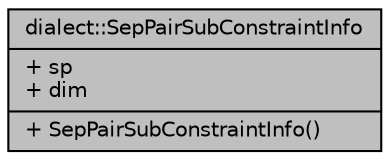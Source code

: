 digraph "dialect::SepPairSubConstraintInfo"
{
  edge [fontname="Helvetica",fontsize="10",labelfontname="Helvetica",labelfontsize="10"];
  node [fontname="Helvetica",fontsize="10",shape=record];
  Node1 [label="{dialect::SepPairSubConstraintInfo\n|+ sp\l+ dim\l|+ SepPairSubConstraintInfo()\l}",height=0.2,width=0.4,color="black", fillcolor="grey75", style="filled", fontcolor="black"];
}
